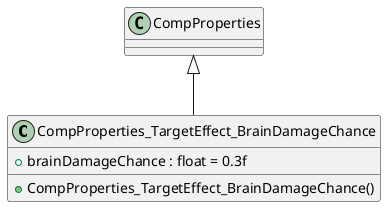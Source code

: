 @startuml
class CompProperties_TargetEffect_BrainDamageChance {
    + brainDamageChance : float = 0.3f
    + CompProperties_TargetEffect_BrainDamageChance()
}
CompProperties <|-- CompProperties_TargetEffect_BrainDamageChance
@enduml
